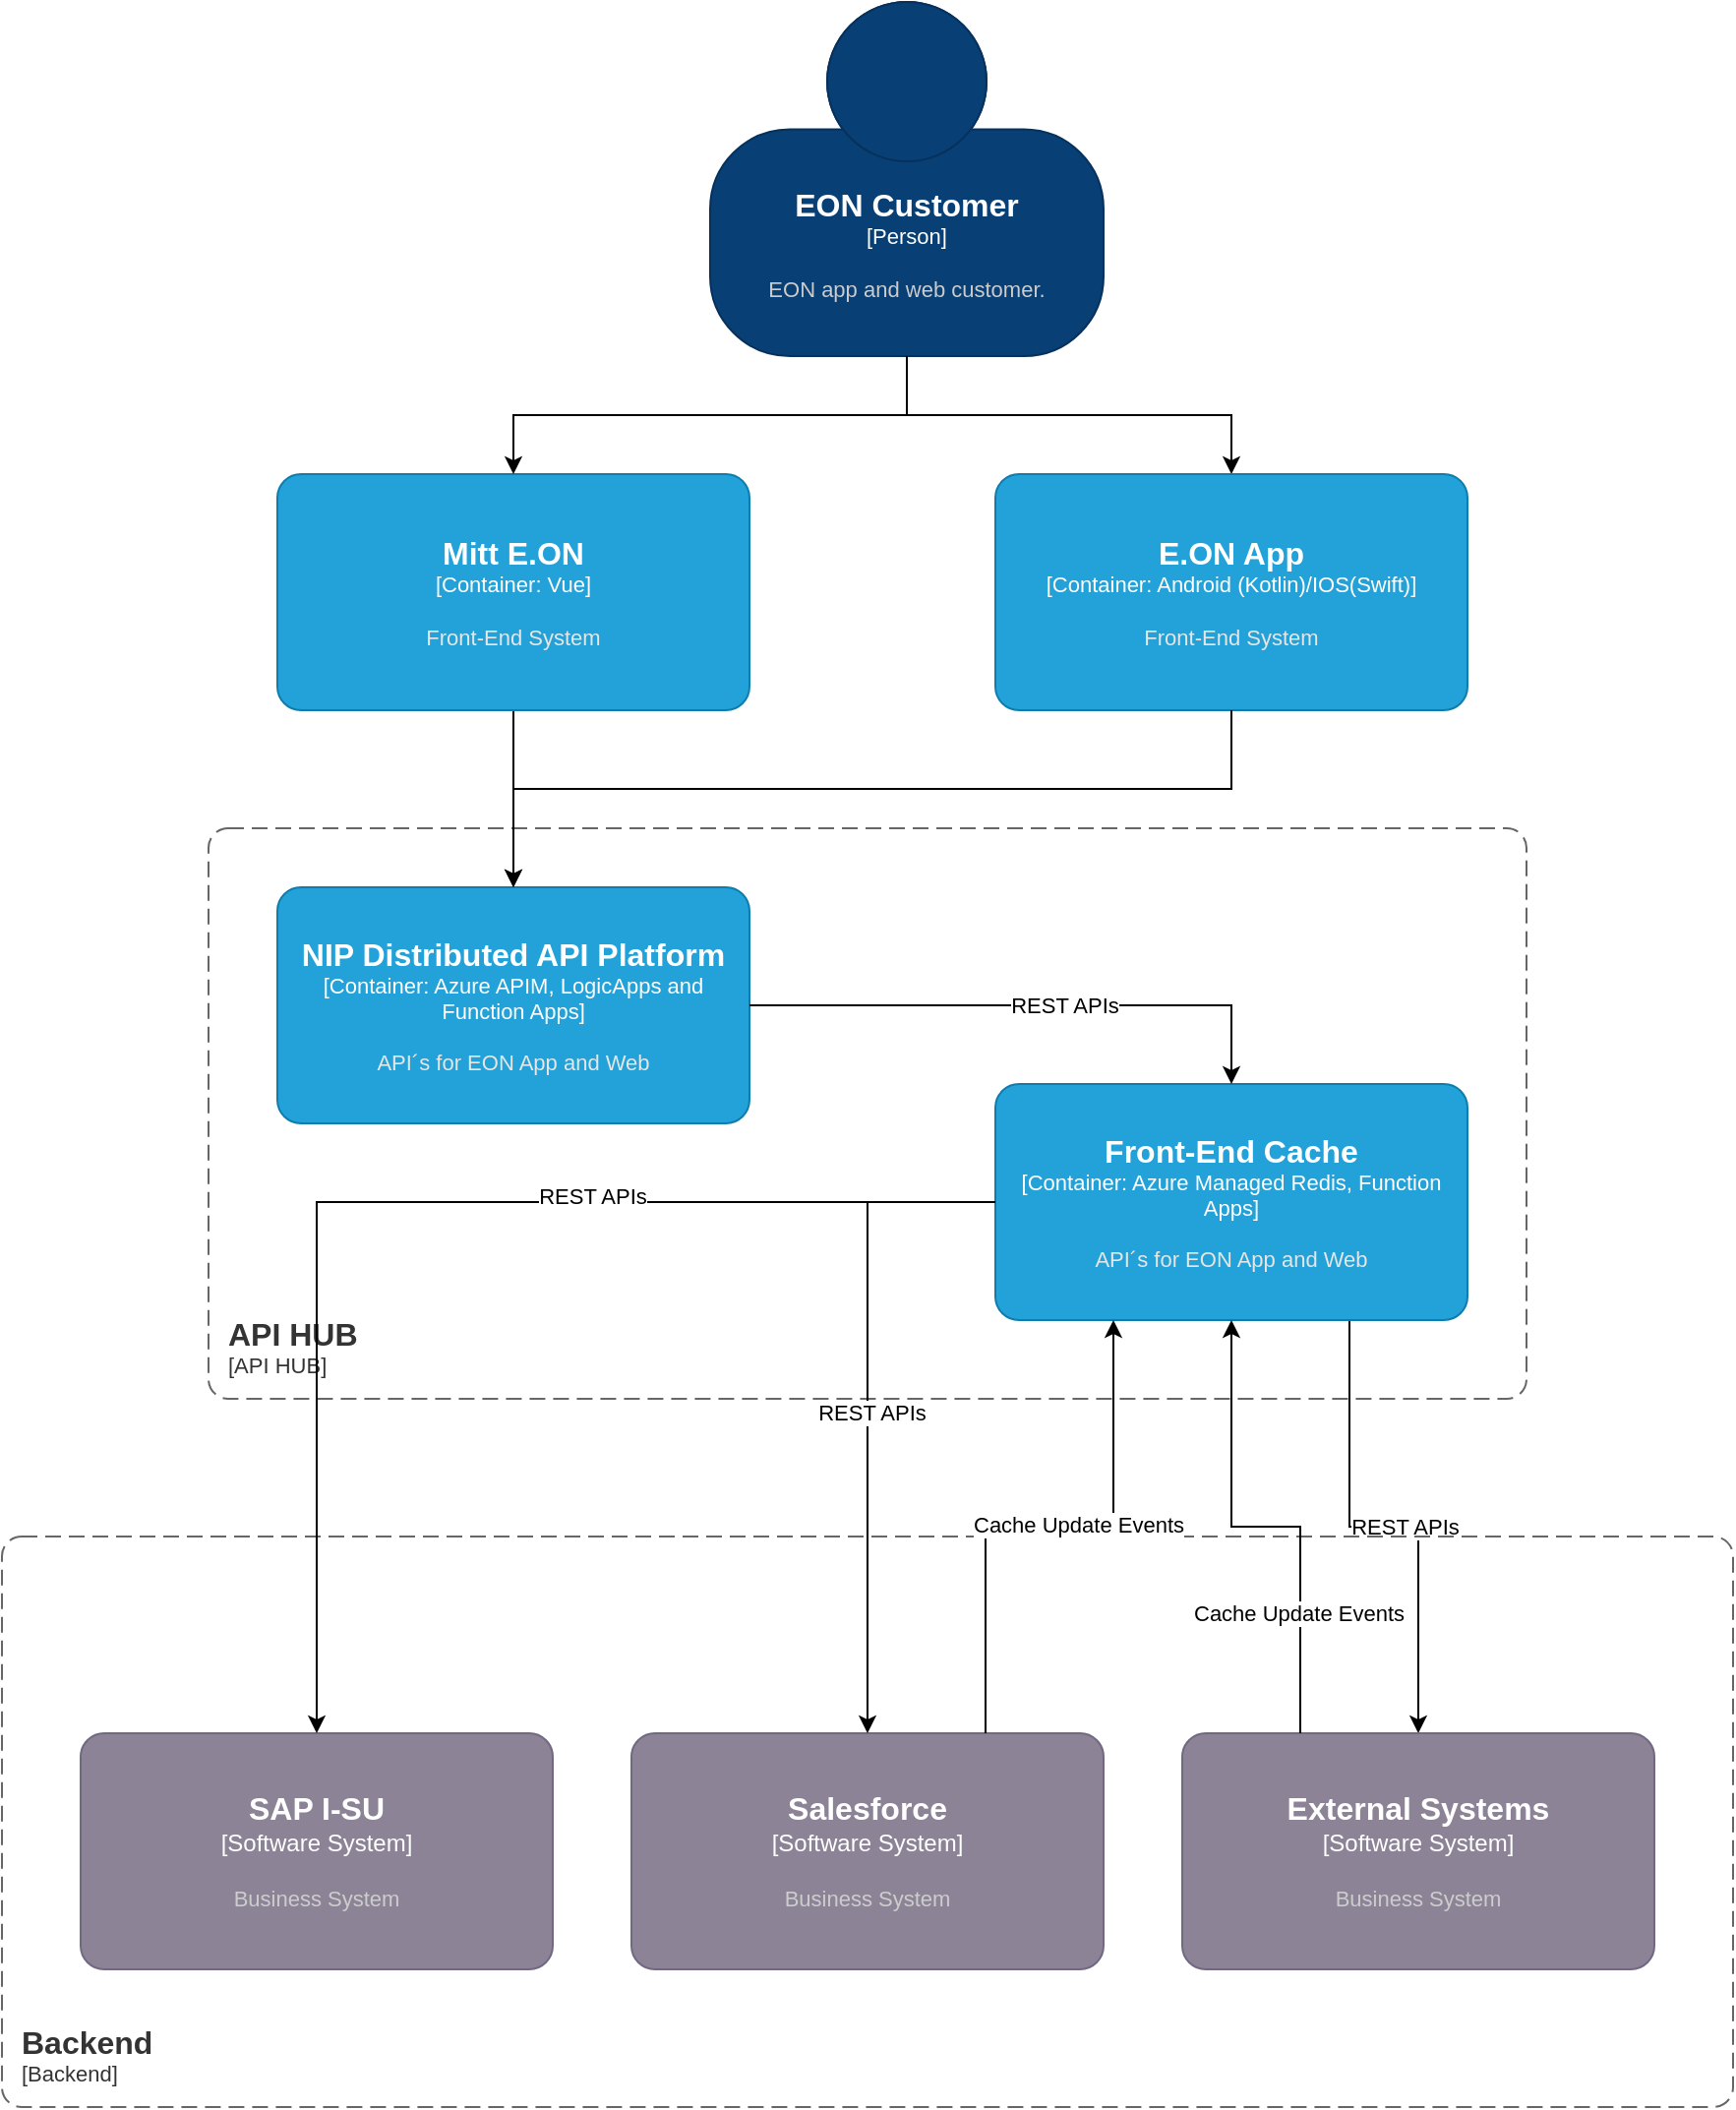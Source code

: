 <mxfile version="28.2.5">
  <diagram name="Page-1" id="Jk0euhPI9mAFqivYrThD">
    <mxGraphModel dx="1912" dy="1085" grid="1" gridSize="10" guides="1" tooltips="1" connect="1" arrows="1" fold="1" page="1" pageScale="1" pageWidth="1169" pageHeight="827" math="0" shadow="0">
      <root>
        <mxCell id="0" />
        <mxCell id="1" parent="0" />
        <object placeholders="1" c4Name="API HUB" c4Type="SystemScopeBoundary" c4Application="API HUB" label="&lt;font style=&quot;font-size: 16px&quot;&gt;&lt;b&gt;&lt;div style=&quot;text-align: left&quot;&gt;%c4Name%&lt;/div&gt;&lt;/b&gt;&lt;/font&gt;&lt;div style=&quot;text-align: left&quot;&gt;[%c4Application%]&lt;/div&gt;" id="htqYxLpxufo6fdl6ZBZR-2">
          <mxCell style="rounded=1;fontSize=11;whiteSpace=wrap;html=1;dashed=1;arcSize=20;fillColor=none;strokeColor=#666666;fontColor=#333333;labelBackgroundColor=none;align=left;verticalAlign=bottom;labelBorderColor=none;spacingTop=0;spacing=10;dashPattern=8 4;metaEdit=1;rotatable=0;perimeter=rectanglePerimeter;noLabel=0;labelPadding=0;allowArrows=0;connectable=0;expand=0;recursiveResize=0;editable=1;pointerEvents=0;absoluteArcSize=1;points=[[0.25,0,0],[0.5,0,0],[0.75,0,0],[1,0.25,0],[1,0.5,0],[1,0.75,0],[0.75,1,0],[0.5,1,0],[0.25,1,0],[0,0.75,0],[0,0.5,0],[0,0.25,0]];" parent="1" vertex="1">
            <mxGeometry x="185" y="420" width="670" height="290" as="geometry" />
          </mxCell>
        </object>
        <mxCell id="B3uQf1XtRK1CbhnOrMbZ-3" style="edgeStyle=orthogonalEdgeStyle;rounded=0;orthogonalLoop=1;jettySize=auto;html=1;exitX=0.5;exitY=1;exitDx=0;exitDy=0;exitPerimeter=0;" edge="1" parent="1" source="htqYxLpxufo6fdl6ZBZR-3" target="B3uQf1XtRK1CbhnOrMbZ-2">
          <mxGeometry relative="1" as="geometry" />
        </mxCell>
        <object placeholders="1" c4Name="EON Customer" c4Type="Person" c4Description="EON app and web customer." label="&lt;font style=&quot;font-size: 16px&quot;&gt;&lt;b&gt;%c4Name%&lt;/b&gt;&lt;/font&gt;&lt;div&gt;[%c4Type%]&lt;/div&gt;&lt;br&gt;&lt;div&gt;&lt;font style=&quot;font-size: 11px&quot;&gt;&lt;font color=&quot;#cccccc&quot;&gt;%c4Description%&lt;/font&gt;&lt;/div&gt;" id="htqYxLpxufo6fdl6ZBZR-3">
          <mxCell style="html=1;fontSize=11;dashed=0;whiteSpace=wrap;fillColor=#083F75;strokeColor=#06315C;fontColor=#ffffff;shape=mxgraph.c4.person2;align=center;metaEdit=1;points=[[0.5,0,0],[1,0.5,0],[1,0.75,0],[0.75,1,0],[0.5,1,0],[0.25,1,0],[0,0.75,0],[0,0.5,0]];resizable=0;" parent="1" vertex="1">
            <mxGeometry x="440" width="200" height="180" as="geometry" />
          </mxCell>
        </object>
        <object placeholders="1" c4Name="NIP Distributed API Platform" c4Type="Container" c4Technology="Azure APIM, LogicApps and Function Apps" c4Description="API´s for EON App and Web" label="&lt;font style=&quot;font-size: 16px&quot;&gt;&lt;b&gt;%c4Name%&lt;/b&gt;&lt;/font&gt;&lt;div&gt;[%c4Type%: %c4Technology%]&lt;/div&gt;&lt;br&gt;&lt;div&gt;&lt;font style=&quot;font-size: 11px&quot;&gt;&lt;font color=&quot;#E6E6E6&quot;&gt;%c4Description%&lt;/font&gt;&lt;/div&gt;" id="htqYxLpxufo6fdl6ZBZR-4">
          <mxCell style="rounded=1;whiteSpace=wrap;html=1;fontSize=11;labelBackgroundColor=none;fillColor=#23A2D9;fontColor=#ffffff;align=center;arcSize=10;strokeColor=#0E7DAD;metaEdit=1;resizable=0;points=[[0.25,0,0],[0.5,0,0],[0.75,0,0],[1,0.25,0],[1,0.5,0],[1,0.75,0],[0.75,1,0],[0.5,1,0],[0.25,1,0],[0,0.75,0],[0,0.5,0],[0,0.25,0]];" parent="1" vertex="1">
            <mxGeometry x="220" y="450" width="240" height="120" as="geometry" />
          </mxCell>
        </object>
        <object placeholders="1" c4Name="SAP I-SU" c4Type="Software System" c4Description="Business System" label="&lt;font style=&quot;font-size: 16px&quot;&gt;&lt;b&gt;%c4Name%&lt;/b&gt;&lt;/font&gt;&lt;div&gt;[%c4Type%]&lt;/div&gt;&lt;br&gt;&lt;div&gt;&lt;font style=&quot;font-size: 11px&quot;&gt;&lt;font color=&quot;#cccccc&quot;&gt;%c4Description%&lt;/font&gt;&lt;/div&gt;" id="htqYxLpxufo6fdl6ZBZR-7">
          <mxCell style="rounded=1;whiteSpace=wrap;html=1;labelBackgroundColor=none;fillColor=#8C8496;fontColor=#ffffff;align=center;arcSize=10;strokeColor=#736782;metaEdit=1;resizable=0;points=[[0.25,0,0],[0.5,0,0],[0.75,0,0],[1,0.25,0],[1,0.5,0],[1,0.75,0],[0.75,1,0],[0.5,1,0],[0.25,1,0],[0,0.75,0],[0,0.5,0],[0,0.25,0]];" parent="1" vertex="1">
            <mxGeometry x="120" y="880" width="240" height="120" as="geometry" />
          </mxCell>
        </object>
        <object placeholders="1" c4Name="Salesforce" c4Type="Software System" c4Description="Business System" label="&lt;font style=&quot;font-size: 16px&quot;&gt;&lt;b&gt;%c4Name%&lt;/b&gt;&lt;/font&gt;&lt;div&gt;[%c4Type%]&lt;/div&gt;&lt;br&gt;&lt;div&gt;&lt;font style=&quot;font-size: 11px&quot;&gt;&lt;font color=&quot;#cccccc&quot;&gt;%c4Description%&lt;/font&gt;&lt;/div&gt;" id="htqYxLpxufo6fdl6ZBZR-8">
          <mxCell style="rounded=1;whiteSpace=wrap;html=1;labelBackgroundColor=none;fillColor=#8C8496;fontColor=#ffffff;align=center;arcSize=10;strokeColor=#736782;metaEdit=1;resizable=0;points=[[0.25,0,0],[0.5,0,0],[0.75,0,0],[1,0.25,0],[1,0.5,0],[1,0.75,0],[0.75,1,0],[0.5,1,0],[0.25,1,0],[0,0.75,0],[0,0.5,0],[0,0.25,0]];" parent="1" vertex="1">
            <mxGeometry x="400" y="880" width="240" height="120" as="geometry" />
          </mxCell>
        </object>
        <mxCell id="B3uQf1XtRK1CbhnOrMbZ-11" style="edgeStyle=orthogonalEdgeStyle;rounded=0;orthogonalLoop=1;jettySize=auto;html=1;" edge="1" parent="1" source="B3uQf1XtRK1CbhnOrMbZ-1" target="htqYxLpxufo6fdl6ZBZR-4">
          <mxGeometry relative="1" as="geometry" />
        </mxCell>
        <object placeholders="1" c4Name="Mitt E.ON" c4Type="Container" c4Technology="Vue" c4Description="Front-End System" label="&lt;font style=&quot;font-size: 16px&quot;&gt;&lt;b&gt;%c4Name%&lt;/b&gt;&lt;/font&gt;&lt;div&gt;[%c4Type%: %c4Technology%]&lt;/div&gt;&lt;br&gt;&lt;div&gt;&lt;font style=&quot;font-size: 11px&quot;&gt;&lt;font color=&quot;#E6E6E6&quot;&gt;%c4Description%&lt;/font&gt;&lt;/div&gt;" id="B3uQf1XtRK1CbhnOrMbZ-1">
          <mxCell style="rounded=1;whiteSpace=wrap;html=1;fontSize=11;labelBackgroundColor=none;fillColor=#23A2D9;fontColor=#ffffff;align=center;arcSize=10;strokeColor=#0E7DAD;metaEdit=1;resizable=0;points=[[0.25,0,0],[0.5,0,0],[0.75,0,0],[1,0.25,0],[1,0.5,0],[1,0.75,0],[0.75,1,0],[0.5,1,0],[0.25,1,0],[0,0.75,0],[0,0.5,0],[0,0.25,0]];" vertex="1" parent="1">
            <mxGeometry x="220" y="240" width="240" height="120" as="geometry" />
          </mxCell>
        </object>
        <object placeholders="1" c4Name="E.ON App" c4Type="Container" c4Technology="Android (Kotlin)/IOS(Swift)" c4Description="Front-End System" label="&lt;font style=&quot;font-size: 16px&quot;&gt;&lt;b&gt;%c4Name%&lt;/b&gt;&lt;/font&gt;&lt;div&gt;[%c4Type%: %c4Technology%]&lt;/div&gt;&lt;br&gt;&lt;div&gt;&lt;font style=&quot;font-size: 11px&quot;&gt;&lt;font color=&quot;#E6E6E6&quot;&gt;%c4Description%&lt;/font&gt;&lt;/div&gt;" id="B3uQf1XtRK1CbhnOrMbZ-2">
          <mxCell style="rounded=1;whiteSpace=wrap;html=1;fontSize=11;labelBackgroundColor=none;fillColor=#23A2D9;fontColor=#ffffff;align=center;arcSize=10;strokeColor=#0E7DAD;metaEdit=1;resizable=0;points=[[0.25,0,0],[0.5,0,0],[0.75,0,0],[1,0.25,0],[1,0.5,0],[1,0.75,0],[0.75,1,0],[0.5,1,0],[0.25,1,0],[0,0.75,0],[0,0.5,0],[0,0.25,0]];" vertex="1" parent="1">
            <mxGeometry x="585" y="240" width="240" height="120" as="geometry" />
          </mxCell>
        </object>
        <mxCell id="B3uQf1XtRK1CbhnOrMbZ-4" style="edgeStyle=orthogonalEdgeStyle;rounded=0;orthogonalLoop=1;jettySize=auto;html=1;exitX=0.5;exitY=1;exitDx=0;exitDy=0;exitPerimeter=0;entryX=0.5;entryY=0;entryDx=0;entryDy=0;entryPerimeter=0;" edge="1" parent="1" source="htqYxLpxufo6fdl6ZBZR-3" target="B3uQf1XtRK1CbhnOrMbZ-1">
          <mxGeometry relative="1" as="geometry" />
        </mxCell>
        <mxCell id="B3uQf1XtRK1CbhnOrMbZ-19" style="edgeStyle=orthogonalEdgeStyle;rounded=0;orthogonalLoop=1;jettySize=auto;html=1;exitX=0.75;exitY=1;exitDx=0;exitDy=0;exitPerimeter=0;" edge="1" parent="1" source="B3uQf1XtRK1CbhnOrMbZ-5" target="B3uQf1XtRK1CbhnOrMbZ-8">
          <mxGeometry relative="1" as="geometry" />
        </mxCell>
        <mxCell id="B3uQf1XtRK1CbhnOrMbZ-20" value="REST APIs" style="edgeLabel;html=1;align=center;verticalAlign=middle;resizable=0;points=[];" vertex="1" connectable="0" parent="B3uQf1XtRK1CbhnOrMbZ-19">
          <mxGeometry x="0.086" relative="1" as="geometry">
            <mxPoint as="offset" />
          </mxGeometry>
        </mxCell>
        <object placeholders="1" c4Name="Front-End Cache" c4Type="Container" c4Technology="Azure Managed Redis, Function Apps" c4Description="API´s for EON App and Web" label="&lt;font style=&quot;font-size: 16px&quot;&gt;&lt;b&gt;%c4Name%&lt;/b&gt;&lt;/font&gt;&lt;div&gt;[%c4Type%: %c4Technology%]&lt;/div&gt;&lt;br&gt;&lt;div&gt;&lt;font style=&quot;font-size: 11px&quot;&gt;&lt;font color=&quot;#E6E6E6&quot;&gt;%c4Description%&lt;/font&gt;&lt;/div&gt;" id="B3uQf1XtRK1CbhnOrMbZ-5">
          <mxCell style="rounded=1;whiteSpace=wrap;html=1;fontSize=11;labelBackgroundColor=none;fillColor=#23A2D9;fontColor=#ffffff;align=center;arcSize=10;strokeColor=#0E7DAD;metaEdit=1;resizable=0;points=[[0.25,0,0],[0.5,0,0],[0.75,0,0],[1,0.25,0],[1,0.5,0],[1,0.75,0],[0.75,1,0],[0.5,1,0],[0.25,1,0],[0,0.75,0],[0,0.5,0],[0,0.25,0]];" vertex="1" parent="1">
            <mxGeometry x="585" y="550" width="240" height="120" as="geometry" />
          </mxCell>
        </object>
        <object placeholders="1" c4Name="Backend" c4Type="SystemScopeBoundary" c4Application="Backend" label="&lt;font style=&quot;font-size: 16px&quot;&gt;&lt;b&gt;&lt;div style=&quot;text-align: left&quot;&gt;%c4Name%&lt;/div&gt;&lt;/b&gt;&lt;/font&gt;&lt;div style=&quot;text-align: left&quot;&gt;[%c4Application%]&lt;/div&gt;" id="B3uQf1XtRK1CbhnOrMbZ-7">
          <mxCell style="rounded=1;fontSize=11;whiteSpace=wrap;html=1;dashed=1;arcSize=20;fillColor=none;strokeColor=#666666;fontColor=#333333;labelBackgroundColor=none;align=left;verticalAlign=bottom;labelBorderColor=none;spacingTop=0;spacing=10;dashPattern=8 4;metaEdit=1;rotatable=0;perimeter=rectanglePerimeter;noLabel=0;labelPadding=0;allowArrows=0;connectable=0;expand=0;recursiveResize=0;editable=1;pointerEvents=0;absoluteArcSize=1;points=[[0.25,0,0],[0.5,0,0],[0.75,0,0],[1,0.25,0],[1,0.5,0],[1,0.75,0],[0.75,1,0],[0.5,1,0],[0.25,1,0],[0,0.75,0],[0,0.5,0],[0,0.25,0]];" vertex="1" parent="1">
            <mxGeometry x="80" y="780" width="880" height="290" as="geometry" />
          </mxCell>
        </object>
        <object placeholders="1" c4Name="External Systems" c4Type="Software System" c4Description="Business System" label="&lt;font style=&quot;font-size: 16px&quot;&gt;&lt;b&gt;%c4Name%&lt;/b&gt;&lt;/font&gt;&lt;div&gt;[%c4Type%]&lt;/div&gt;&lt;br&gt;&lt;div&gt;&lt;font style=&quot;font-size: 11px&quot;&gt;&lt;font color=&quot;#cccccc&quot;&gt;%c4Description%&lt;/font&gt;&lt;/div&gt;" id="B3uQf1XtRK1CbhnOrMbZ-8">
          <mxCell style="rounded=1;whiteSpace=wrap;html=1;labelBackgroundColor=none;fillColor=#8C8496;fontColor=#ffffff;align=center;arcSize=10;strokeColor=#736782;metaEdit=1;resizable=0;points=[[0.25,0,0],[0.5,0,0],[0.75,0,0],[1,0.25,0],[1,0.5,0],[1,0.75,0],[0.75,1,0],[0.5,1,0],[0.25,1,0],[0,0.75,0],[0,0.5,0],[0,0.25,0]];" vertex="1" parent="1">
            <mxGeometry x="680" y="880" width="240" height="120" as="geometry" />
          </mxCell>
        </object>
        <mxCell id="B3uQf1XtRK1CbhnOrMbZ-12" style="edgeStyle=orthogonalEdgeStyle;rounded=0;orthogonalLoop=1;jettySize=auto;html=1;entryX=0.5;entryY=0;entryDx=0;entryDy=0;entryPerimeter=0;" edge="1" parent="1" source="B3uQf1XtRK1CbhnOrMbZ-2" target="htqYxLpxufo6fdl6ZBZR-4">
          <mxGeometry relative="1" as="geometry">
            <Array as="points">
              <mxPoint x="705" y="400" />
              <mxPoint x="340" y="400" />
            </Array>
          </mxGeometry>
        </mxCell>
        <mxCell id="B3uQf1XtRK1CbhnOrMbZ-13" style="edgeStyle=orthogonalEdgeStyle;rounded=0;orthogonalLoop=1;jettySize=auto;html=1;exitX=1;exitY=0.5;exitDx=0;exitDy=0;exitPerimeter=0;entryX=0.5;entryY=0;entryDx=0;entryDy=0;entryPerimeter=0;" edge="1" parent="1" source="htqYxLpxufo6fdl6ZBZR-4" target="B3uQf1XtRK1CbhnOrMbZ-5">
          <mxGeometry relative="1" as="geometry" />
        </mxCell>
        <mxCell id="B3uQf1XtRK1CbhnOrMbZ-14" value="REST APIs" style="edgeLabel;html=1;align=center;verticalAlign=middle;resizable=0;points=[];" vertex="1" connectable="0" parent="B3uQf1XtRK1CbhnOrMbZ-13">
          <mxGeometry x="0.123" relative="1" as="geometry">
            <mxPoint as="offset" />
          </mxGeometry>
        </mxCell>
        <mxCell id="B3uQf1XtRK1CbhnOrMbZ-15" style="edgeStyle=orthogonalEdgeStyle;rounded=0;orthogonalLoop=1;jettySize=auto;html=1;exitX=0;exitY=0.5;exitDx=0;exitDy=0;exitPerimeter=0;entryX=0.5;entryY=0;entryDx=0;entryDy=0;entryPerimeter=0;" edge="1" parent="1" source="B3uQf1XtRK1CbhnOrMbZ-5" target="htqYxLpxufo6fdl6ZBZR-7">
          <mxGeometry relative="1" as="geometry" />
        </mxCell>
        <mxCell id="B3uQf1XtRK1CbhnOrMbZ-16" value="REST APIs" style="edgeLabel;html=1;align=center;verticalAlign=middle;resizable=0;points=[];" vertex="1" connectable="0" parent="B3uQf1XtRK1CbhnOrMbZ-15">
          <mxGeometry x="-0.333" y="-3" relative="1" as="geometry">
            <mxPoint as="offset" />
          </mxGeometry>
        </mxCell>
        <mxCell id="B3uQf1XtRK1CbhnOrMbZ-17" style="edgeStyle=orthogonalEdgeStyle;rounded=0;orthogonalLoop=1;jettySize=auto;html=1;exitX=0;exitY=0.5;exitDx=0;exitDy=0;exitPerimeter=0;entryX=0.5;entryY=0;entryDx=0;entryDy=0;entryPerimeter=0;" edge="1" parent="1" source="B3uQf1XtRK1CbhnOrMbZ-5" target="htqYxLpxufo6fdl6ZBZR-8">
          <mxGeometry relative="1" as="geometry" />
        </mxCell>
        <mxCell id="B3uQf1XtRK1CbhnOrMbZ-18" value="REST APIs" style="edgeLabel;html=1;align=center;verticalAlign=middle;resizable=0;points=[];" vertex="1" connectable="0" parent="B3uQf1XtRK1CbhnOrMbZ-17">
          <mxGeometry x="0.027" y="2" relative="1" as="geometry">
            <mxPoint as="offset" />
          </mxGeometry>
        </mxCell>
        <mxCell id="B3uQf1XtRK1CbhnOrMbZ-21" style="edgeStyle=orthogonalEdgeStyle;rounded=0;orthogonalLoop=1;jettySize=auto;html=1;exitX=0.75;exitY=0;exitDx=0;exitDy=0;exitPerimeter=0;entryX=0.25;entryY=1;entryDx=0;entryDy=0;entryPerimeter=0;" edge="1" parent="1" source="htqYxLpxufo6fdl6ZBZR-8" target="B3uQf1XtRK1CbhnOrMbZ-5">
          <mxGeometry relative="1" as="geometry" />
        </mxCell>
        <mxCell id="B3uQf1XtRK1CbhnOrMbZ-22" value="Cache Update Events" style="edgeLabel;html=1;align=center;verticalAlign=middle;resizable=0;points=[];" vertex="1" connectable="0" parent="B3uQf1XtRK1CbhnOrMbZ-21">
          <mxGeometry x="0.104" y="1" relative="1" as="geometry">
            <mxPoint as="offset" />
          </mxGeometry>
        </mxCell>
        <mxCell id="B3uQf1XtRK1CbhnOrMbZ-23" style="edgeStyle=orthogonalEdgeStyle;rounded=0;orthogonalLoop=1;jettySize=auto;html=1;exitX=0.25;exitY=0;exitDx=0;exitDy=0;exitPerimeter=0;entryX=0.5;entryY=1;entryDx=0;entryDy=0;entryPerimeter=0;" edge="1" parent="1" source="B3uQf1XtRK1CbhnOrMbZ-8" target="B3uQf1XtRK1CbhnOrMbZ-5">
          <mxGeometry relative="1" as="geometry" />
        </mxCell>
        <mxCell id="B3uQf1XtRK1CbhnOrMbZ-24" value="Cache Update Events" style="edgeLabel;html=1;align=center;verticalAlign=middle;resizable=0;points=[];" vertex="1" connectable="0" parent="B3uQf1XtRK1CbhnOrMbZ-23">
          <mxGeometry x="-0.502" y="1" relative="1" as="geometry">
            <mxPoint as="offset" />
          </mxGeometry>
        </mxCell>
      </root>
    </mxGraphModel>
  </diagram>
</mxfile>
